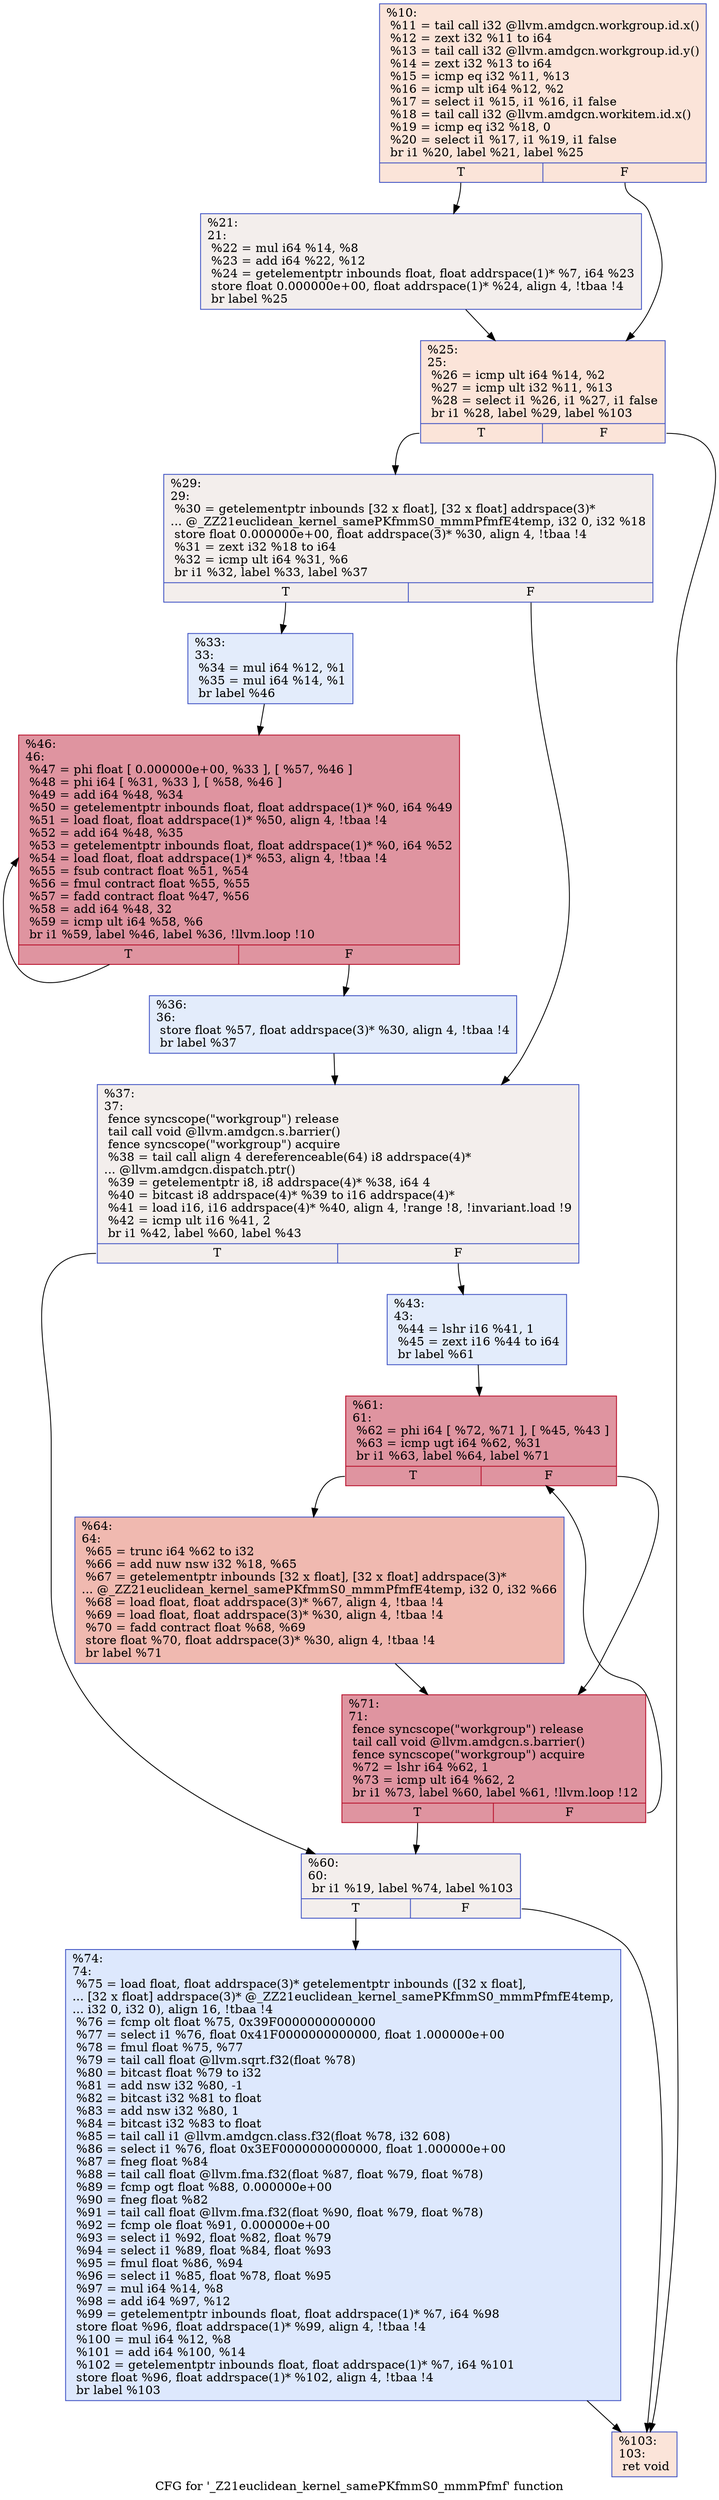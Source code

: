 digraph "CFG for '_Z21euclidean_kernel_samePKfmmS0_mmmPfmf' function" {
	label="CFG for '_Z21euclidean_kernel_samePKfmmS0_mmmPfmf' function";

	Node0x529bc20 [shape=record,color="#3d50c3ff", style=filled, fillcolor="#f5c1a970",label="{%10:\l  %11 = tail call i32 @llvm.amdgcn.workgroup.id.x()\l  %12 = zext i32 %11 to i64\l  %13 = tail call i32 @llvm.amdgcn.workgroup.id.y()\l  %14 = zext i32 %13 to i64\l  %15 = icmp eq i32 %11, %13\l  %16 = icmp ult i64 %12, %2\l  %17 = select i1 %15, i1 %16, i1 false\l  %18 = tail call i32 @llvm.amdgcn.workitem.id.x()\l  %19 = icmp eq i32 %18, 0\l  %20 = select i1 %17, i1 %19, i1 false\l  br i1 %20, label %21, label %25\l|{<s0>T|<s1>F}}"];
	Node0x529bc20:s0 -> Node0x529d430;
	Node0x529bc20:s1 -> Node0x529d4c0;
	Node0x529d430 [shape=record,color="#3d50c3ff", style=filled, fillcolor="#e3d9d370",label="{%21:\l21:                                               \l  %22 = mul i64 %14, %8\l  %23 = add i64 %22, %12\l  %24 = getelementptr inbounds float, float addrspace(1)* %7, i64 %23\l  store float 0.000000e+00, float addrspace(1)* %24, align 4, !tbaa !4\l  br label %25\l}"];
	Node0x529d430 -> Node0x529d4c0;
	Node0x529d4c0 [shape=record,color="#3d50c3ff", style=filled, fillcolor="#f5c1a970",label="{%25:\l25:                                               \l  %26 = icmp ult i64 %14, %2\l  %27 = icmp ult i32 %11, %13\l  %28 = select i1 %26, i1 %27, i1 false\l  br i1 %28, label %29, label %103\l|{<s0>T|<s1>F}}"];
	Node0x529d4c0:s0 -> Node0x529f050;
	Node0x529d4c0:s1 -> Node0x529f0a0;
	Node0x529f050 [shape=record,color="#3d50c3ff", style=filled, fillcolor="#e3d9d370",label="{%29:\l29:                                               \l  %30 = getelementptr inbounds [32 x float], [32 x float] addrspace(3)*\l... @_ZZ21euclidean_kernel_samePKfmmS0_mmmPfmfE4temp, i32 0, i32 %18\l  store float 0.000000e+00, float addrspace(3)* %30, align 4, !tbaa !4\l  %31 = zext i32 %18 to i64\l  %32 = icmp ult i64 %31, %6\l  br i1 %32, label %33, label %37\l|{<s0>T|<s1>F}}"];
	Node0x529f050:s0 -> Node0x529f230;
	Node0x529f050:s1 -> Node0x529c920;
	Node0x529f230 [shape=record,color="#3d50c3ff", style=filled, fillcolor="#bfd3f670",label="{%33:\l33:                                               \l  %34 = mul i64 %12, %1\l  %35 = mul i64 %14, %1\l  br label %46\l}"];
	Node0x529f230 -> Node0x529c9b0;
	Node0x529ff40 [shape=record,color="#3d50c3ff", style=filled, fillcolor="#bfd3f670",label="{%36:\l36:                                               \l  store float %57, float addrspace(3)* %30, align 4, !tbaa !4\l  br label %37\l}"];
	Node0x529ff40 -> Node0x529c920;
	Node0x529c920 [shape=record,color="#3d50c3ff", style=filled, fillcolor="#e3d9d370",label="{%37:\l37:                                               \l  fence syncscope(\"workgroup\") release\l  tail call void @llvm.amdgcn.s.barrier()\l  fence syncscope(\"workgroup\") acquire\l  %38 = tail call align 4 dereferenceable(64) i8 addrspace(4)*\l... @llvm.amdgcn.dispatch.ptr()\l  %39 = getelementptr i8, i8 addrspace(4)* %38, i64 4\l  %40 = bitcast i8 addrspace(4)* %39 to i16 addrspace(4)*\l  %41 = load i16, i16 addrspace(4)* %40, align 4, !range !8, !invariant.load !9\l  %42 = icmp ult i16 %41, 2\l  br i1 %42, label %60, label %43\l|{<s0>T|<s1>F}}"];
	Node0x529c920:s0 -> Node0x52a0a90;
	Node0x529c920:s1 -> Node0x52a0b20;
	Node0x52a0b20 [shape=record,color="#3d50c3ff", style=filled, fillcolor="#bfd3f670",label="{%43:\l43:                                               \l  %44 = lshr i16 %41, 1\l  %45 = zext i16 %44 to i64\l  br label %61\l}"];
	Node0x52a0b20 -> Node0x52a0d90;
	Node0x529c9b0 [shape=record,color="#b70d28ff", style=filled, fillcolor="#b70d2870",label="{%46:\l46:                                               \l  %47 = phi float [ 0.000000e+00, %33 ], [ %57, %46 ]\l  %48 = phi i64 [ %31, %33 ], [ %58, %46 ]\l  %49 = add i64 %48, %34\l  %50 = getelementptr inbounds float, float addrspace(1)* %0, i64 %49\l  %51 = load float, float addrspace(1)* %50, align 4, !tbaa !4\l  %52 = add i64 %48, %35\l  %53 = getelementptr inbounds float, float addrspace(1)* %0, i64 %52\l  %54 = load float, float addrspace(1)* %53, align 4, !tbaa !4\l  %55 = fsub contract float %51, %54\l  %56 = fmul contract float %55, %55\l  %57 = fadd contract float %47, %56\l  %58 = add i64 %48, 32\l  %59 = icmp ult i64 %58, %6\l  br i1 %59, label %46, label %36, !llvm.loop !10\l|{<s0>T|<s1>F}}"];
	Node0x529c9b0:s0 -> Node0x529c9b0;
	Node0x529c9b0:s1 -> Node0x529ff40;
	Node0x52a0a90 [shape=record,color="#3d50c3ff", style=filled, fillcolor="#e3d9d370",label="{%60:\l60:                                               \l  br i1 %19, label %74, label %103\l|{<s0>T|<s1>F}}"];
	Node0x52a0a90:s0 -> Node0x52a1790;
	Node0x52a0a90:s1 -> Node0x529f0a0;
	Node0x52a0d90 [shape=record,color="#b70d28ff", style=filled, fillcolor="#b70d2870",label="{%61:\l61:                                               \l  %62 = phi i64 [ %72, %71 ], [ %45, %43 ]\l  %63 = icmp ugt i64 %62, %31\l  br i1 %63, label %64, label %71\l|{<s0>T|<s1>F}}"];
	Node0x52a0d90:s0 -> Node0x52a1a60;
	Node0x52a0d90:s1 -> Node0x52a1890;
	Node0x52a1a60 [shape=record,color="#3d50c3ff", style=filled, fillcolor="#de614d70",label="{%64:\l64:                                               \l  %65 = trunc i64 %62 to i32\l  %66 = add nuw nsw i32 %18, %65\l  %67 = getelementptr inbounds [32 x float], [32 x float] addrspace(3)*\l... @_ZZ21euclidean_kernel_samePKfmmS0_mmmPfmfE4temp, i32 0, i32 %66\l  %68 = load float, float addrspace(3)* %67, align 4, !tbaa !4\l  %69 = load float, float addrspace(3)* %30, align 4, !tbaa !4\l  %70 = fadd contract float %68, %69\l  store float %70, float addrspace(3)* %30, align 4, !tbaa !4\l  br label %71\l}"];
	Node0x52a1a60 -> Node0x52a1890;
	Node0x52a1890 [shape=record,color="#b70d28ff", style=filled, fillcolor="#b70d2870",label="{%71:\l71:                                               \l  fence syncscope(\"workgroup\") release\l  tail call void @llvm.amdgcn.s.barrier()\l  fence syncscope(\"workgroup\") acquire\l  %72 = lshr i64 %62, 1\l  %73 = icmp ult i64 %62, 2\l  br i1 %73, label %60, label %61, !llvm.loop !12\l|{<s0>T|<s1>F}}"];
	Node0x52a1890:s0 -> Node0x52a0a90;
	Node0x52a1890:s1 -> Node0x52a0d90;
	Node0x52a1790 [shape=record,color="#3d50c3ff", style=filled, fillcolor="#b2ccfb70",label="{%74:\l74:                                               \l  %75 = load float, float addrspace(3)* getelementptr inbounds ([32 x float],\l... [32 x float] addrspace(3)* @_ZZ21euclidean_kernel_samePKfmmS0_mmmPfmfE4temp,\l... i32 0, i32 0), align 16, !tbaa !4\l  %76 = fcmp olt float %75, 0x39F0000000000000\l  %77 = select i1 %76, float 0x41F0000000000000, float 1.000000e+00\l  %78 = fmul float %75, %77\l  %79 = tail call float @llvm.sqrt.f32(float %78)\l  %80 = bitcast float %79 to i32\l  %81 = add nsw i32 %80, -1\l  %82 = bitcast i32 %81 to float\l  %83 = add nsw i32 %80, 1\l  %84 = bitcast i32 %83 to float\l  %85 = tail call i1 @llvm.amdgcn.class.f32(float %78, i32 608)\l  %86 = select i1 %76, float 0x3EF0000000000000, float 1.000000e+00\l  %87 = fneg float %84\l  %88 = tail call float @llvm.fma.f32(float %87, float %79, float %78)\l  %89 = fcmp ogt float %88, 0.000000e+00\l  %90 = fneg float %82\l  %91 = tail call float @llvm.fma.f32(float %90, float %79, float %78)\l  %92 = fcmp ole float %91, 0.000000e+00\l  %93 = select i1 %92, float %82, float %79\l  %94 = select i1 %89, float %84, float %93\l  %95 = fmul float %86, %94\l  %96 = select i1 %85, float %78, float %95\l  %97 = mul i64 %14, %8\l  %98 = add i64 %97, %12\l  %99 = getelementptr inbounds float, float addrspace(1)* %7, i64 %98\l  store float %96, float addrspace(1)* %99, align 4, !tbaa !4\l  %100 = mul i64 %12, %8\l  %101 = add i64 %100, %14\l  %102 = getelementptr inbounds float, float addrspace(1)* %7, i64 %101\l  store float %96, float addrspace(1)* %102, align 4, !tbaa !4\l  br label %103\l}"];
	Node0x52a1790 -> Node0x529f0a0;
	Node0x529f0a0 [shape=record,color="#3d50c3ff", style=filled, fillcolor="#f5c1a970",label="{%103:\l103:                                              \l  ret void\l}"];
}
